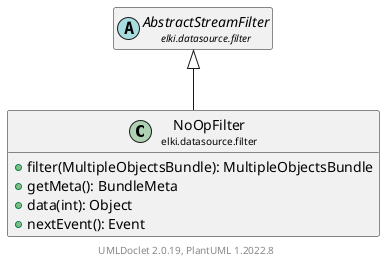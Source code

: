 @startuml
    remove .*\.(Instance|Par|Parameterizer|Factory)$
    set namespaceSeparator none
    hide empty fields
    hide empty methods

    class "<size:14>NoOpFilter\n<size:10>elki.datasource.filter" as elki.datasource.filter.NoOpFilter [[NoOpFilter.html]] {
        +filter(MultipleObjectsBundle): MultipleObjectsBundle
        +getMeta(): BundleMeta
        +data(int): Object
        +nextEvent(): Event
    }

    abstract class "<size:14>AbstractStreamFilter\n<size:10>elki.datasource.filter" as elki.datasource.filter.AbstractStreamFilter [[AbstractStreamFilter.html]]

    elki.datasource.filter.AbstractStreamFilter <|-- elki.datasource.filter.NoOpFilter

    center footer UMLDoclet 2.0.19, PlantUML 1.2022.8
@enduml
